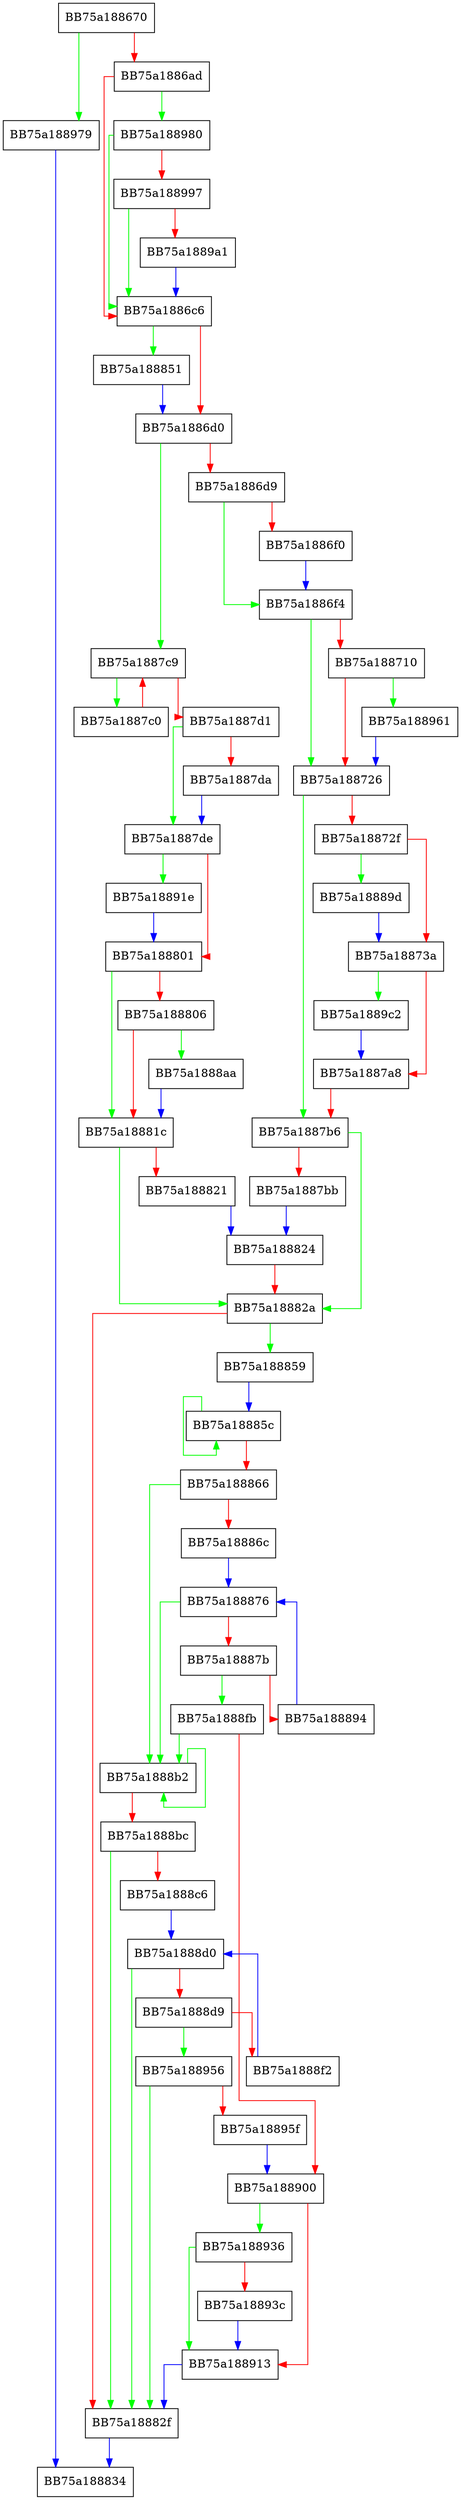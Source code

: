 digraph IsProcessExcluded {
  node [shape="box"];
  graph [splines=ortho];
  BB75a188670 -> BB75a188979 [color="green"];
  BB75a188670 -> BB75a1886ad [color="red"];
  BB75a1886ad -> BB75a188980 [color="green"];
  BB75a1886ad -> BB75a1886c6 [color="red"];
  BB75a1886c6 -> BB75a188851 [color="green"];
  BB75a1886c6 -> BB75a1886d0 [color="red"];
  BB75a1886d0 -> BB75a1887c9 [color="green"];
  BB75a1886d0 -> BB75a1886d9 [color="red"];
  BB75a1886d9 -> BB75a1886f4 [color="green"];
  BB75a1886d9 -> BB75a1886f0 [color="red"];
  BB75a1886f0 -> BB75a1886f4 [color="blue"];
  BB75a1886f4 -> BB75a188726 [color="green"];
  BB75a1886f4 -> BB75a188710 [color="red"];
  BB75a188710 -> BB75a188961 [color="green"];
  BB75a188710 -> BB75a188726 [color="red"];
  BB75a188726 -> BB75a1887b6 [color="green"];
  BB75a188726 -> BB75a18872f [color="red"];
  BB75a18872f -> BB75a18889d [color="green"];
  BB75a18872f -> BB75a18873a [color="red"];
  BB75a18873a -> BB75a1889c2 [color="green"];
  BB75a18873a -> BB75a1887a8 [color="red"];
  BB75a1887a8 -> BB75a1887b6 [color="red"];
  BB75a1887b6 -> BB75a18882a [color="green"];
  BB75a1887b6 -> BB75a1887bb [color="red"];
  BB75a1887bb -> BB75a188824 [color="blue"];
  BB75a1887c0 -> BB75a1887c9 [color="red"];
  BB75a1887c9 -> BB75a1887c0 [color="green"];
  BB75a1887c9 -> BB75a1887d1 [color="red"];
  BB75a1887d1 -> BB75a1887de [color="green"];
  BB75a1887d1 -> BB75a1887da [color="red"];
  BB75a1887da -> BB75a1887de [color="blue"];
  BB75a1887de -> BB75a18891e [color="green"];
  BB75a1887de -> BB75a188801 [color="red"];
  BB75a188801 -> BB75a18881c [color="green"];
  BB75a188801 -> BB75a188806 [color="red"];
  BB75a188806 -> BB75a1888aa [color="green"];
  BB75a188806 -> BB75a18881c [color="red"];
  BB75a18881c -> BB75a18882a [color="green"];
  BB75a18881c -> BB75a188821 [color="red"];
  BB75a188821 -> BB75a188824 [color="blue"];
  BB75a188824 -> BB75a18882a [color="red"];
  BB75a18882a -> BB75a188859 [color="green"];
  BB75a18882a -> BB75a18882f [color="red"];
  BB75a18882f -> BB75a188834 [color="blue"];
  BB75a188851 -> BB75a1886d0 [color="blue"];
  BB75a188859 -> BB75a18885c [color="blue"];
  BB75a18885c -> BB75a18885c [color="green"];
  BB75a18885c -> BB75a188866 [color="red"];
  BB75a188866 -> BB75a1888b2 [color="green"];
  BB75a188866 -> BB75a18886c [color="red"];
  BB75a18886c -> BB75a188876 [color="blue"];
  BB75a188876 -> BB75a1888b2 [color="green"];
  BB75a188876 -> BB75a18887b [color="red"];
  BB75a18887b -> BB75a1888fb [color="green"];
  BB75a18887b -> BB75a188894 [color="red"];
  BB75a188894 -> BB75a188876 [color="blue"];
  BB75a18889d -> BB75a18873a [color="blue"];
  BB75a1888aa -> BB75a18881c [color="blue"];
  BB75a1888b2 -> BB75a1888b2 [color="green"];
  BB75a1888b2 -> BB75a1888bc [color="red"];
  BB75a1888bc -> BB75a18882f [color="green"];
  BB75a1888bc -> BB75a1888c6 [color="red"];
  BB75a1888c6 -> BB75a1888d0 [color="blue"];
  BB75a1888d0 -> BB75a18882f [color="green"];
  BB75a1888d0 -> BB75a1888d9 [color="red"];
  BB75a1888d9 -> BB75a188956 [color="green"];
  BB75a1888d9 -> BB75a1888f2 [color="red"];
  BB75a1888f2 -> BB75a1888d0 [color="blue"];
  BB75a1888fb -> BB75a1888b2 [color="green"];
  BB75a1888fb -> BB75a188900 [color="red"];
  BB75a188900 -> BB75a188936 [color="green"];
  BB75a188900 -> BB75a188913 [color="red"];
  BB75a188913 -> BB75a18882f [color="blue"];
  BB75a18891e -> BB75a188801 [color="blue"];
  BB75a188936 -> BB75a188913 [color="green"];
  BB75a188936 -> BB75a18893c [color="red"];
  BB75a18893c -> BB75a188913 [color="blue"];
  BB75a188956 -> BB75a18882f [color="green"];
  BB75a188956 -> BB75a18895f [color="red"];
  BB75a18895f -> BB75a188900 [color="blue"];
  BB75a188961 -> BB75a188726 [color="blue"];
  BB75a188979 -> BB75a188834 [color="blue"];
  BB75a188980 -> BB75a1886c6 [color="green"];
  BB75a188980 -> BB75a188997 [color="red"];
  BB75a188997 -> BB75a1886c6 [color="green"];
  BB75a188997 -> BB75a1889a1 [color="red"];
  BB75a1889a1 -> BB75a1886c6 [color="blue"];
  BB75a1889c2 -> BB75a1887a8 [color="blue"];
}